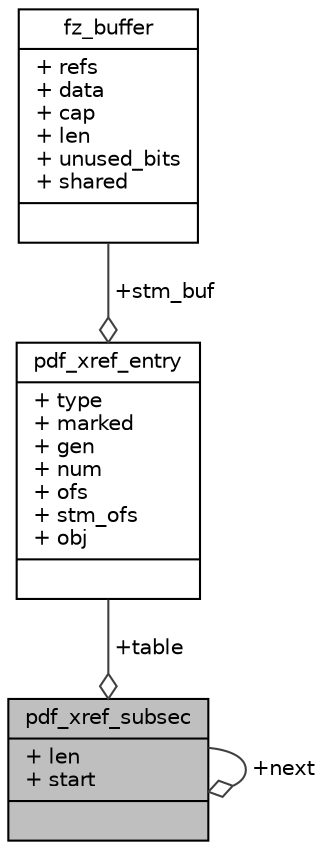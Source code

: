digraph "pdf_xref_subsec"
{
 // LATEX_PDF_SIZE
  edge [fontname="Helvetica",fontsize="10",labelfontname="Helvetica",labelfontsize="10"];
  node [fontname="Helvetica",fontsize="10",shape=record];
  Node1 [label="{pdf_xref_subsec\n|+ len\l+ start\l|}",height=0.2,width=0.4,color="black", fillcolor="grey75", style="filled", fontcolor="black",tooltip=" "];
  Node1 -> Node1 [color="grey25",fontsize="10",style="solid",label=" +next" ,arrowhead="odiamond",fontname="Helvetica"];
  Node2 -> Node1 [color="grey25",fontsize="10",style="solid",label=" +table" ,arrowhead="odiamond",fontname="Helvetica"];
  Node2 [label="{pdf_xref_entry\n|+ type\l+ marked\l+ gen\l+ num\l+ ofs\l+ stm_ofs\l+ obj\l|}",height=0.2,width=0.4,color="black", fillcolor="white", style="filled",URL="$structpdf__xref__entry.html",tooltip=" "];
  Node3 -> Node2 [color="grey25",fontsize="10",style="solid",label=" +stm_buf" ,arrowhead="odiamond",fontname="Helvetica"];
  Node3 [label="{fz_buffer\n|+ refs\l+ data\l+ cap\l+ len\l+ unused_bits\l+ shared\l|}",height=0.2,width=0.4,color="black", fillcolor="white", style="filled",URL="$structfz__buffer.html",tooltip=" "];
}
